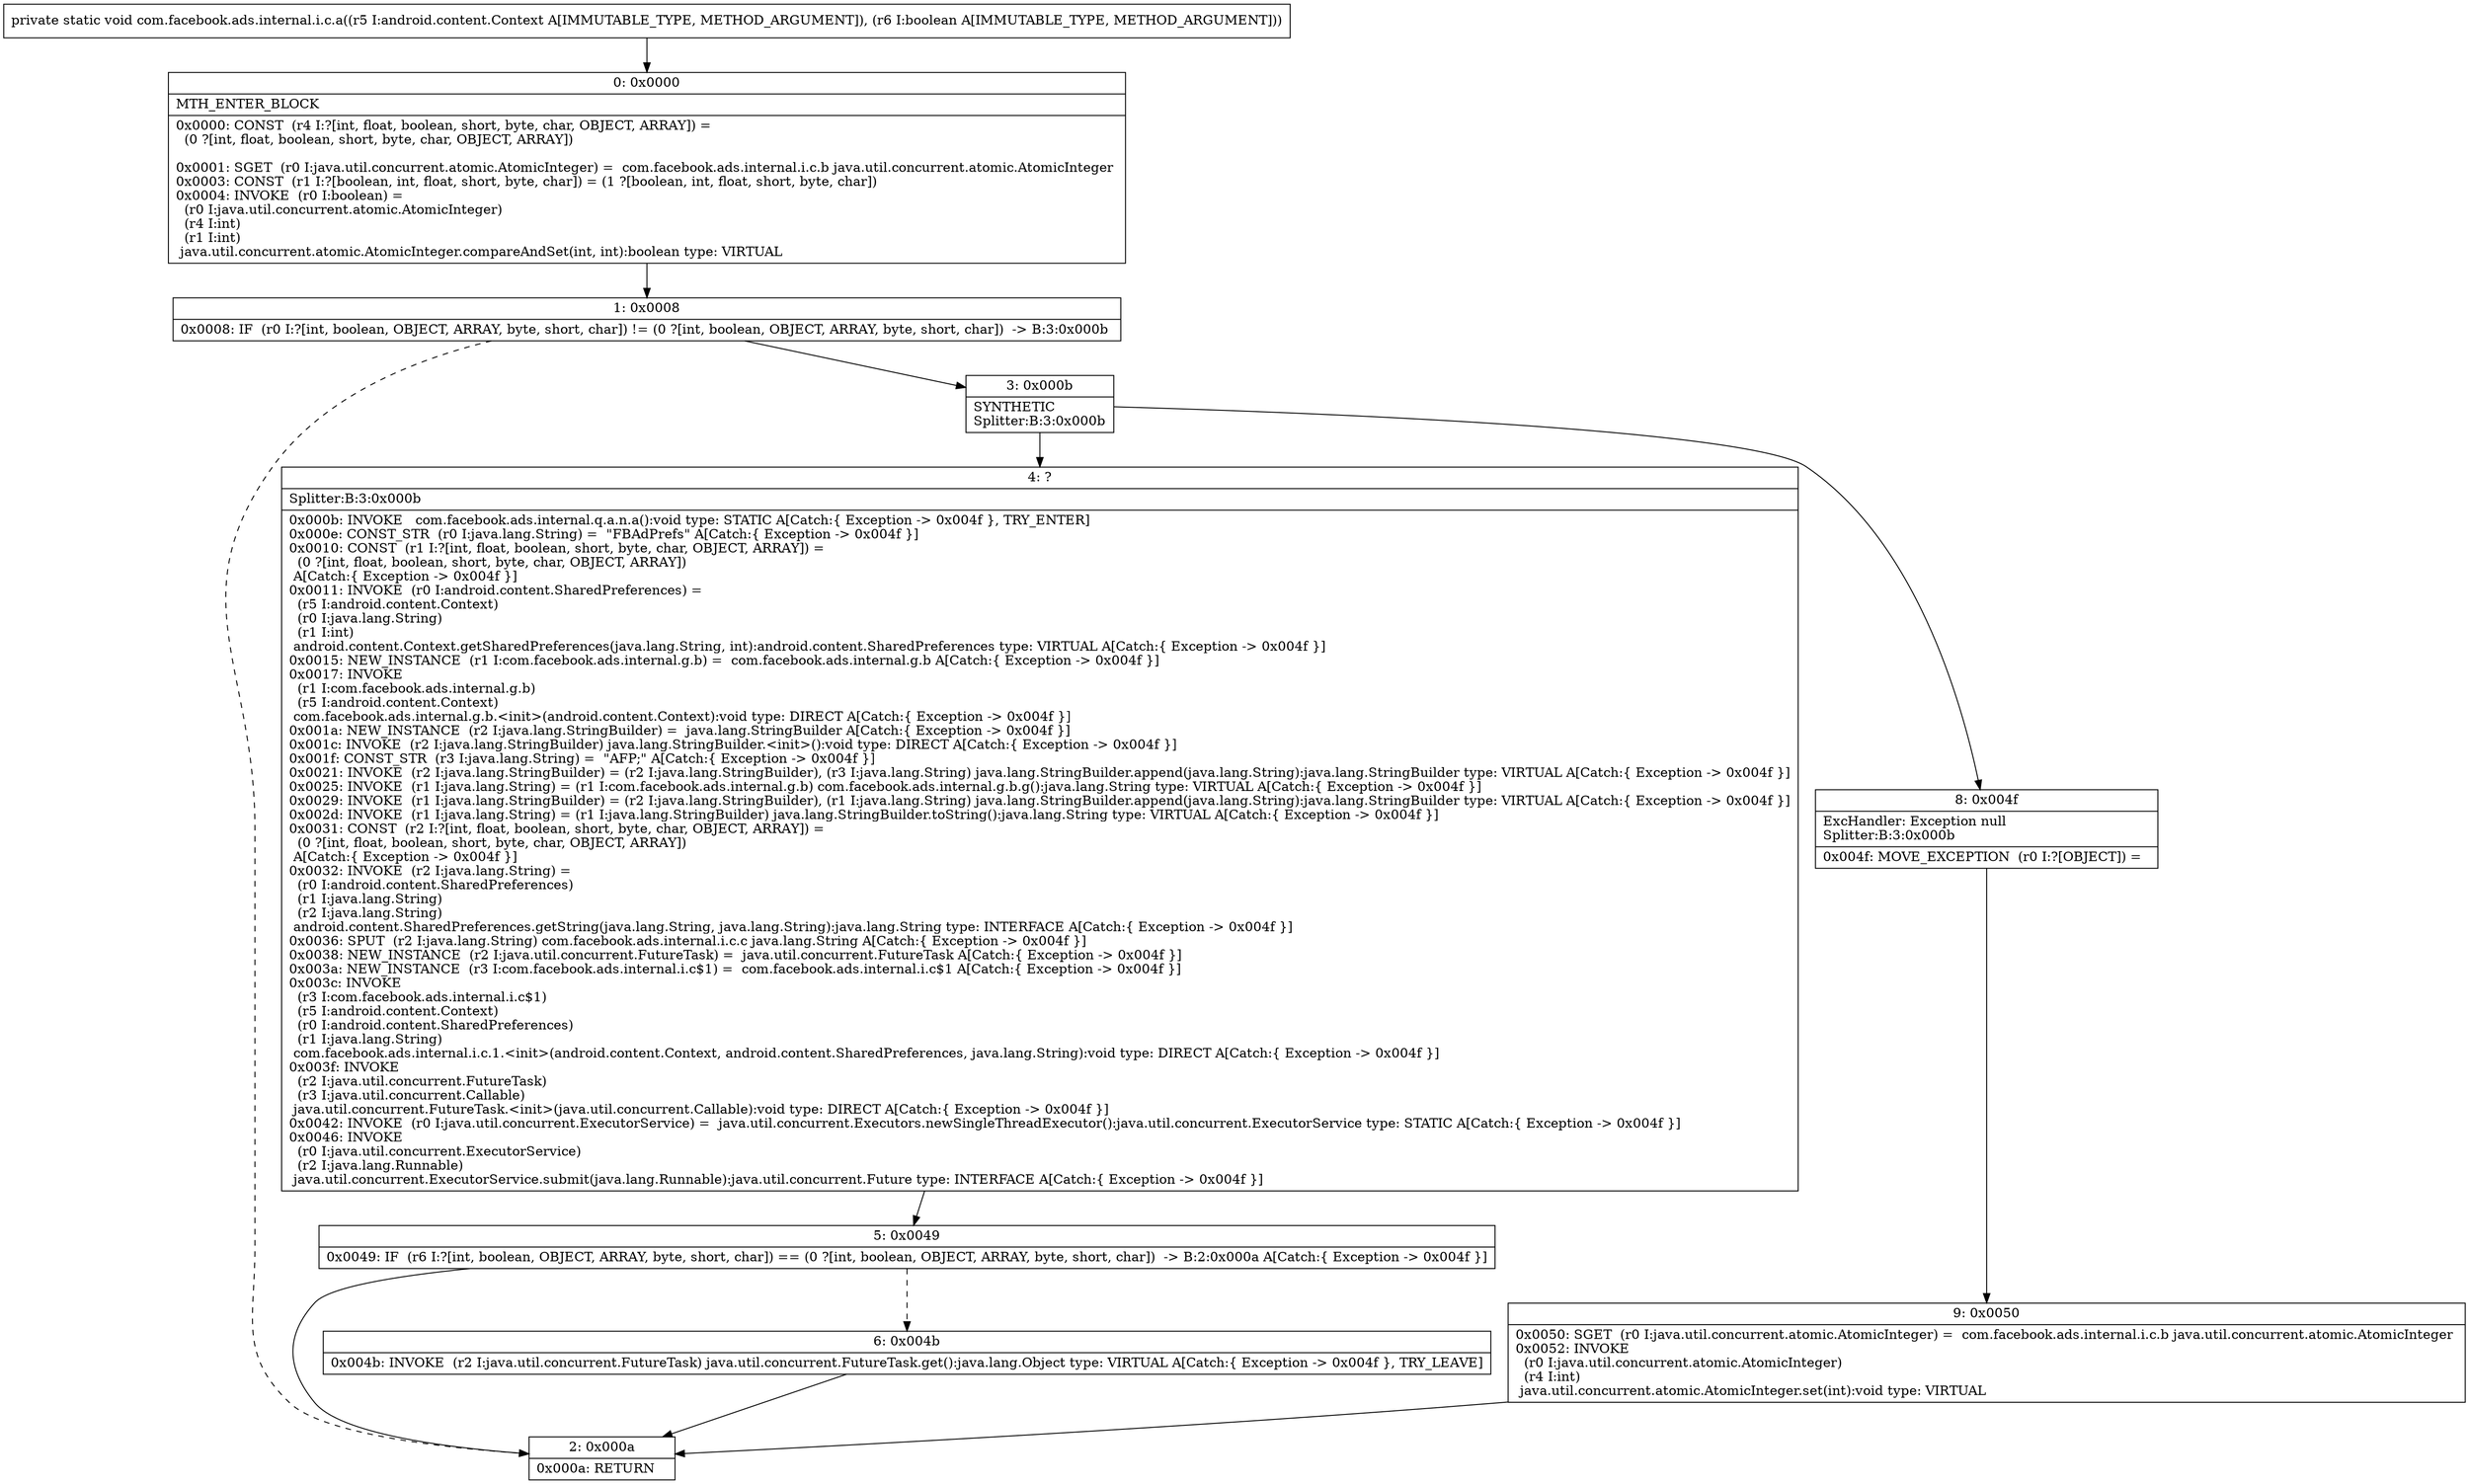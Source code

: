 digraph "CFG forcom.facebook.ads.internal.i.c.a(Landroid\/content\/Context;Z)V" {
Node_0 [shape=record,label="{0\:\ 0x0000|MTH_ENTER_BLOCK\l|0x0000: CONST  (r4 I:?[int, float, boolean, short, byte, char, OBJECT, ARRAY]) = \l  (0 ?[int, float, boolean, short, byte, char, OBJECT, ARRAY])\l \l0x0001: SGET  (r0 I:java.util.concurrent.atomic.AtomicInteger) =  com.facebook.ads.internal.i.c.b java.util.concurrent.atomic.AtomicInteger \l0x0003: CONST  (r1 I:?[boolean, int, float, short, byte, char]) = (1 ?[boolean, int, float, short, byte, char]) \l0x0004: INVOKE  (r0 I:boolean) = \l  (r0 I:java.util.concurrent.atomic.AtomicInteger)\l  (r4 I:int)\l  (r1 I:int)\l java.util.concurrent.atomic.AtomicInteger.compareAndSet(int, int):boolean type: VIRTUAL \l}"];
Node_1 [shape=record,label="{1\:\ 0x0008|0x0008: IF  (r0 I:?[int, boolean, OBJECT, ARRAY, byte, short, char]) != (0 ?[int, boolean, OBJECT, ARRAY, byte, short, char])  \-\> B:3:0x000b \l}"];
Node_2 [shape=record,label="{2\:\ 0x000a|0x000a: RETURN   \l}"];
Node_3 [shape=record,label="{3\:\ 0x000b|SYNTHETIC\lSplitter:B:3:0x000b\l}"];
Node_4 [shape=record,label="{4\:\ ?|Splitter:B:3:0x000b\l|0x000b: INVOKE   com.facebook.ads.internal.q.a.n.a():void type: STATIC A[Catch:\{ Exception \-\> 0x004f \}, TRY_ENTER]\l0x000e: CONST_STR  (r0 I:java.lang.String) =  \"FBAdPrefs\" A[Catch:\{ Exception \-\> 0x004f \}]\l0x0010: CONST  (r1 I:?[int, float, boolean, short, byte, char, OBJECT, ARRAY]) = \l  (0 ?[int, float, boolean, short, byte, char, OBJECT, ARRAY])\l A[Catch:\{ Exception \-\> 0x004f \}]\l0x0011: INVOKE  (r0 I:android.content.SharedPreferences) = \l  (r5 I:android.content.Context)\l  (r0 I:java.lang.String)\l  (r1 I:int)\l android.content.Context.getSharedPreferences(java.lang.String, int):android.content.SharedPreferences type: VIRTUAL A[Catch:\{ Exception \-\> 0x004f \}]\l0x0015: NEW_INSTANCE  (r1 I:com.facebook.ads.internal.g.b) =  com.facebook.ads.internal.g.b A[Catch:\{ Exception \-\> 0x004f \}]\l0x0017: INVOKE  \l  (r1 I:com.facebook.ads.internal.g.b)\l  (r5 I:android.content.Context)\l com.facebook.ads.internal.g.b.\<init\>(android.content.Context):void type: DIRECT A[Catch:\{ Exception \-\> 0x004f \}]\l0x001a: NEW_INSTANCE  (r2 I:java.lang.StringBuilder) =  java.lang.StringBuilder A[Catch:\{ Exception \-\> 0x004f \}]\l0x001c: INVOKE  (r2 I:java.lang.StringBuilder) java.lang.StringBuilder.\<init\>():void type: DIRECT A[Catch:\{ Exception \-\> 0x004f \}]\l0x001f: CONST_STR  (r3 I:java.lang.String) =  \"AFP;\" A[Catch:\{ Exception \-\> 0x004f \}]\l0x0021: INVOKE  (r2 I:java.lang.StringBuilder) = (r2 I:java.lang.StringBuilder), (r3 I:java.lang.String) java.lang.StringBuilder.append(java.lang.String):java.lang.StringBuilder type: VIRTUAL A[Catch:\{ Exception \-\> 0x004f \}]\l0x0025: INVOKE  (r1 I:java.lang.String) = (r1 I:com.facebook.ads.internal.g.b) com.facebook.ads.internal.g.b.g():java.lang.String type: VIRTUAL A[Catch:\{ Exception \-\> 0x004f \}]\l0x0029: INVOKE  (r1 I:java.lang.StringBuilder) = (r2 I:java.lang.StringBuilder), (r1 I:java.lang.String) java.lang.StringBuilder.append(java.lang.String):java.lang.StringBuilder type: VIRTUAL A[Catch:\{ Exception \-\> 0x004f \}]\l0x002d: INVOKE  (r1 I:java.lang.String) = (r1 I:java.lang.StringBuilder) java.lang.StringBuilder.toString():java.lang.String type: VIRTUAL A[Catch:\{ Exception \-\> 0x004f \}]\l0x0031: CONST  (r2 I:?[int, float, boolean, short, byte, char, OBJECT, ARRAY]) = \l  (0 ?[int, float, boolean, short, byte, char, OBJECT, ARRAY])\l A[Catch:\{ Exception \-\> 0x004f \}]\l0x0032: INVOKE  (r2 I:java.lang.String) = \l  (r0 I:android.content.SharedPreferences)\l  (r1 I:java.lang.String)\l  (r2 I:java.lang.String)\l android.content.SharedPreferences.getString(java.lang.String, java.lang.String):java.lang.String type: INTERFACE A[Catch:\{ Exception \-\> 0x004f \}]\l0x0036: SPUT  (r2 I:java.lang.String) com.facebook.ads.internal.i.c.c java.lang.String A[Catch:\{ Exception \-\> 0x004f \}]\l0x0038: NEW_INSTANCE  (r2 I:java.util.concurrent.FutureTask) =  java.util.concurrent.FutureTask A[Catch:\{ Exception \-\> 0x004f \}]\l0x003a: NEW_INSTANCE  (r3 I:com.facebook.ads.internal.i.c$1) =  com.facebook.ads.internal.i.c$1 A[Catch:\{ Exception \-\> 0x004f \}]\l0x003c: INVOKE  \l  (r3 I:com.facebook.ads.internal.i.c$1)\l  (r5 I:android.content.Context)\l  (r0 I:android.content.SharedPreferences)\l  (r1 I:java.lang.String)\l com.facebook.ads.internal.i.c.1.\<init\>(android.content.Context, android.content.SharedPreferences, java.lang.String):void type: DIRECT A[Catch:\{ Exception \-\> 0x004f \}]\l0x003f: INVOKE  \l  (r2 I:java.util.concurrent.FutureTask)\l  (r3 I:java.util.concurrent.Callable)\l java.util.concurrent.FutureTask.\<init\>(java.util.concurrent.Callable):void type: DIRECT A[Catch:\{ Exception \-\> 0x004f \}]\l0x0042: INVOKE  (r0 I:java.util.concurrent.ExecutorService) =  java.util.concurrent.Executors.newSingleThreadExecutor():java.util.concurrent.ExecutorService type: STATIC A[Catch:\{ Exception \-\> 0x004f \}]\l0x0046: INVOKE  \l  (r0 I:java.util.concurrent.ExecutorService)\l  (r2 I:java.lang.Runnable)\l java.util.concurrent.ExecutorService.submit(java.lang.Runnable):java.util.concurrent.Future type: INTERFACE A[Catch:\{ Exception \-\> 0x004f \}]\l}"];
Node_5 [shape=record,label="{5\:\ 0x0049|0x0049: IF  (r6 I:?[int, boolean, OBJECT, ARRAY, byte, short, char]) == (0 ?[int, boolean, OBJECT, ARRAY, byte, short, char])  \-\> B:2:0x000a A[Catch:\{ Exception \-\> 0x004f \}]\l}"];
Node_6 [shape=record,label="{6\:\ 0x004b|0x004b: INVOKE  (r2 I:java.util.concurrent.FutureTask) java.util.concurrent.FutureTask.get():java.lang.Object type: VIRTUAL A[Catch:\{ Exception \-\> 0x004f \}, TRY_LEAVE]\l}"];
Node_8 [shape=record,label="{8\:\ 0x004f|ExcHandler: Exception null\lSplitter:B:3:0x000b\l|0x004f: MOVE_EXCEPTION  (r0 I:?[OBJECT]) =  \l}"];
Node_9 [shape=record,label="{9\:\ 0x0050|0x0050: SGET  (r0 I:java.util.concurrent.atomic.AtomicInteger) =  com.facebook.ads.internal.i.c.b java.util.concurrent.atomic.AtomicInteger \l0x0052: INVOKE  \l  (r0 I:java.util.concurrent.atomic.AtomicInteger)\l  (r4 I:int)\l java.util.concurrent.atomic.AtomicInteger.set(int):void type: VIRTUAL \l}"];
MethodNode[shape=record,label="{private static void com.facebook.ads.internal.i.c.a((r5 I:android.content.Context A[IMMUTABLE_TYPE, METHOD_ARGUMENT]), (r6 I:boolean A[IMMUTABLE_TYPE, METHOD_ARGUMENT])) }"];
MethodNode -> Node_0;
Node_0 -> Node_1;
Node_1 -> Node_2[style=dashed];
Node_1 -> Node_3;
Node_3 -> Node_4;
Node_3 -> Node_8;
Node_4 -> Node_5;
Node_5 -> Node_2;
Node_5 -> Node_6[style=dashed];
Node_6 -> Node_2;
Node_8 -> Node_9;
Node_9 -> Node_2;
}

